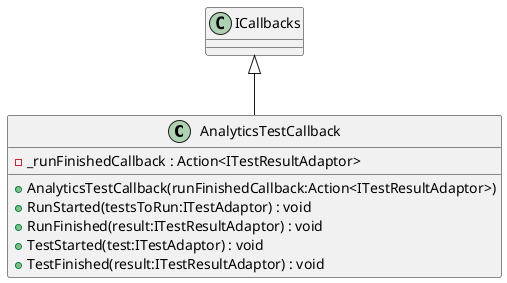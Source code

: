 @startuml
class AnalyticsTestCallback {
    - _runFinishedCallback : Action<ITestResultAdaptor>
    + AnalyticsTestCallback(runFinishedCallback:Action<ITestResultAdaptor>)
    + RunStarted(testsToRun:ITestAdaptor) : void
    + RunFinished(result:ITestResultAdaptor) : void
    + TestStarted(test:ITestAdaptor) : void
    + TestFinished(result:ITestResultAdaptor) : void
}
ICallbacks <|-- AnalyticsTestCallback
@enduml
